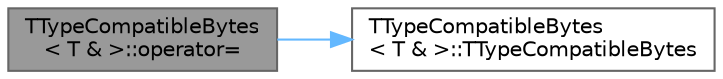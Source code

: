 digraph "TTypeCompatibleBytes&lt; T &amp; &gt;::operator="
{
 // INTERACTIVE_SVG=YES
 // LATEX_PDF_SIZE
  bgcolor="transparent";
  edge [fontname=Helvetica,fontsize=10,labelfontname=Helvetica,labelfontsize=10];
  node [fontname=Helvetica,fontsize=10,shape=box,height=0.2,width=0.4];
  rankdir="LR";
  Node1 [id="Node000001",label="TTypeCompatibleBytes\l\< T & \>::operator=",height=0.2,width=0.4,color="gray40", fillcolor="grey60", style="filled", fontcolor="black",tooltip=" "];
  Node1 -> Node2 [id="edge1_Node000001_Node000002",color="steelblue1",style="solid",tooltip=" "];
  Node2 [id="Node000002",label="TTypeCompatibleBytes\l\< T & \>::TTypeCompatibleBytes",height=0.2,width=0.4,color="grey40", fillcolor="white", style="filled",URL="$d2/d30/structTTypeCompatibleBytes_3_01T_01_6_01_4.html#a4db34591e5c39b8b153c00e7e505ea77",tooltip=" "];
}
